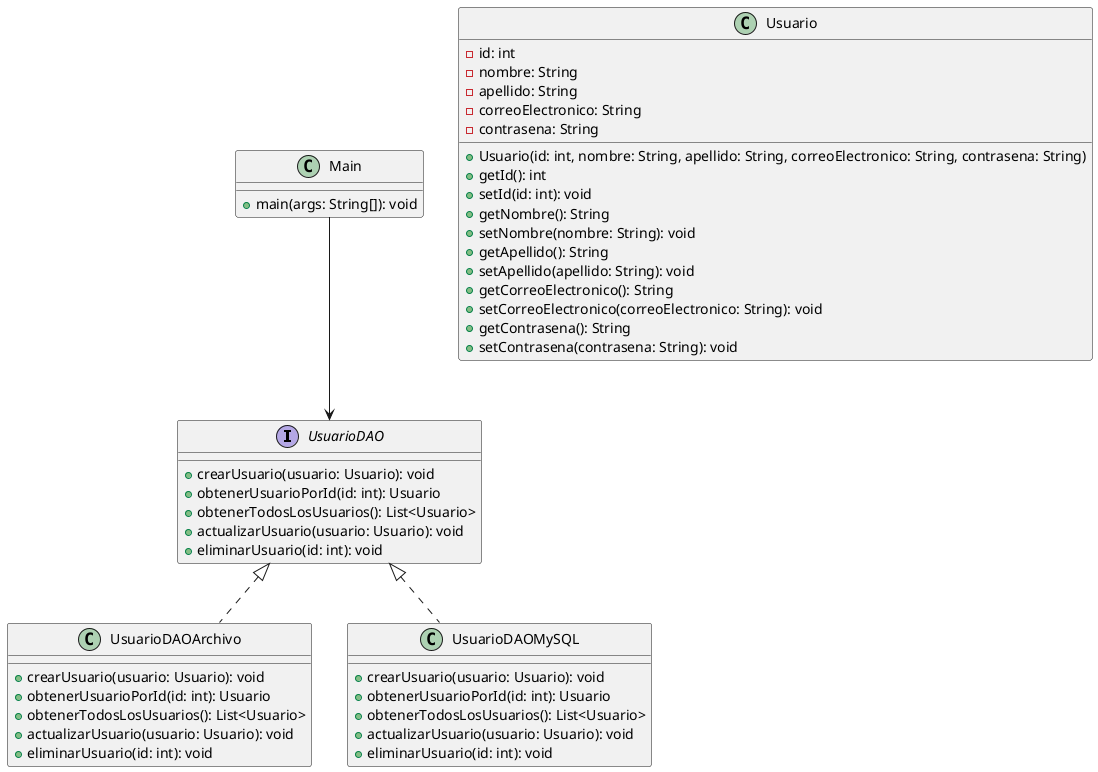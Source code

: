 @startuml


interface UsuarioDAO {
  + crearUsuario(usuario: Usuario): void
  + obtenerUsuarioPorId(id: int): Usuario
  + obtenerTodosLosUsuarios(): List<Usuario>
  + actualizarUsuario(usuario: Usuario): void
  + eliminarUsuario(id: int): void
}

class UsuarioDAOArchivo {
  + crearUsuario(usuario: Usuario): void
  + obtenerUsuarioPorId(id: int): Usuario
  + obtenerTodosLosUsuarios(): List<Usuario>
  + actualizarUsuario(usuario: Usuario): void
  + eliminarUsuario(id: int): void
}
class Main {
  + main(args: String[]): void
}

class UsuarioDAOMySQL {
  + crearUsuario(usuario: Usuario): void
  + obtenerUsuarioPorId(id: int): Usuario
  + obtenerTodosLosUsuarios(): List<Usuario>
  + actualizarUsuario(usuario: Usuario): void
  + eliminarUsuario(id: int): void
}



UsuarioDAO <|.. UsuarioDAOArchivo
UsuarioDAO <|.. UsuarioDAOMySQL
Main --> UsuarioDAO

class Usuario {
  - id: int
  - nombre: String
  - apellido: String
  - correoElectronico: String
  - contrasena: String

  + Usuario(id: int, nombre: String, apellido: String, correoElectronico: String, contrasena: String)
  + getId(): int
  + setId(id: int): void
  + getNombre(): String
  + setNombre(nombre: String): void
  + getApellido(): String
  + setApellido(apellido: String): void
  + getCorreoElectronico(): String
  + setCorreoElectronico(correoElectronico: String): void
  + getContrasena(): String
  + setContrasena(contrasena: String): void
}
@enduml

